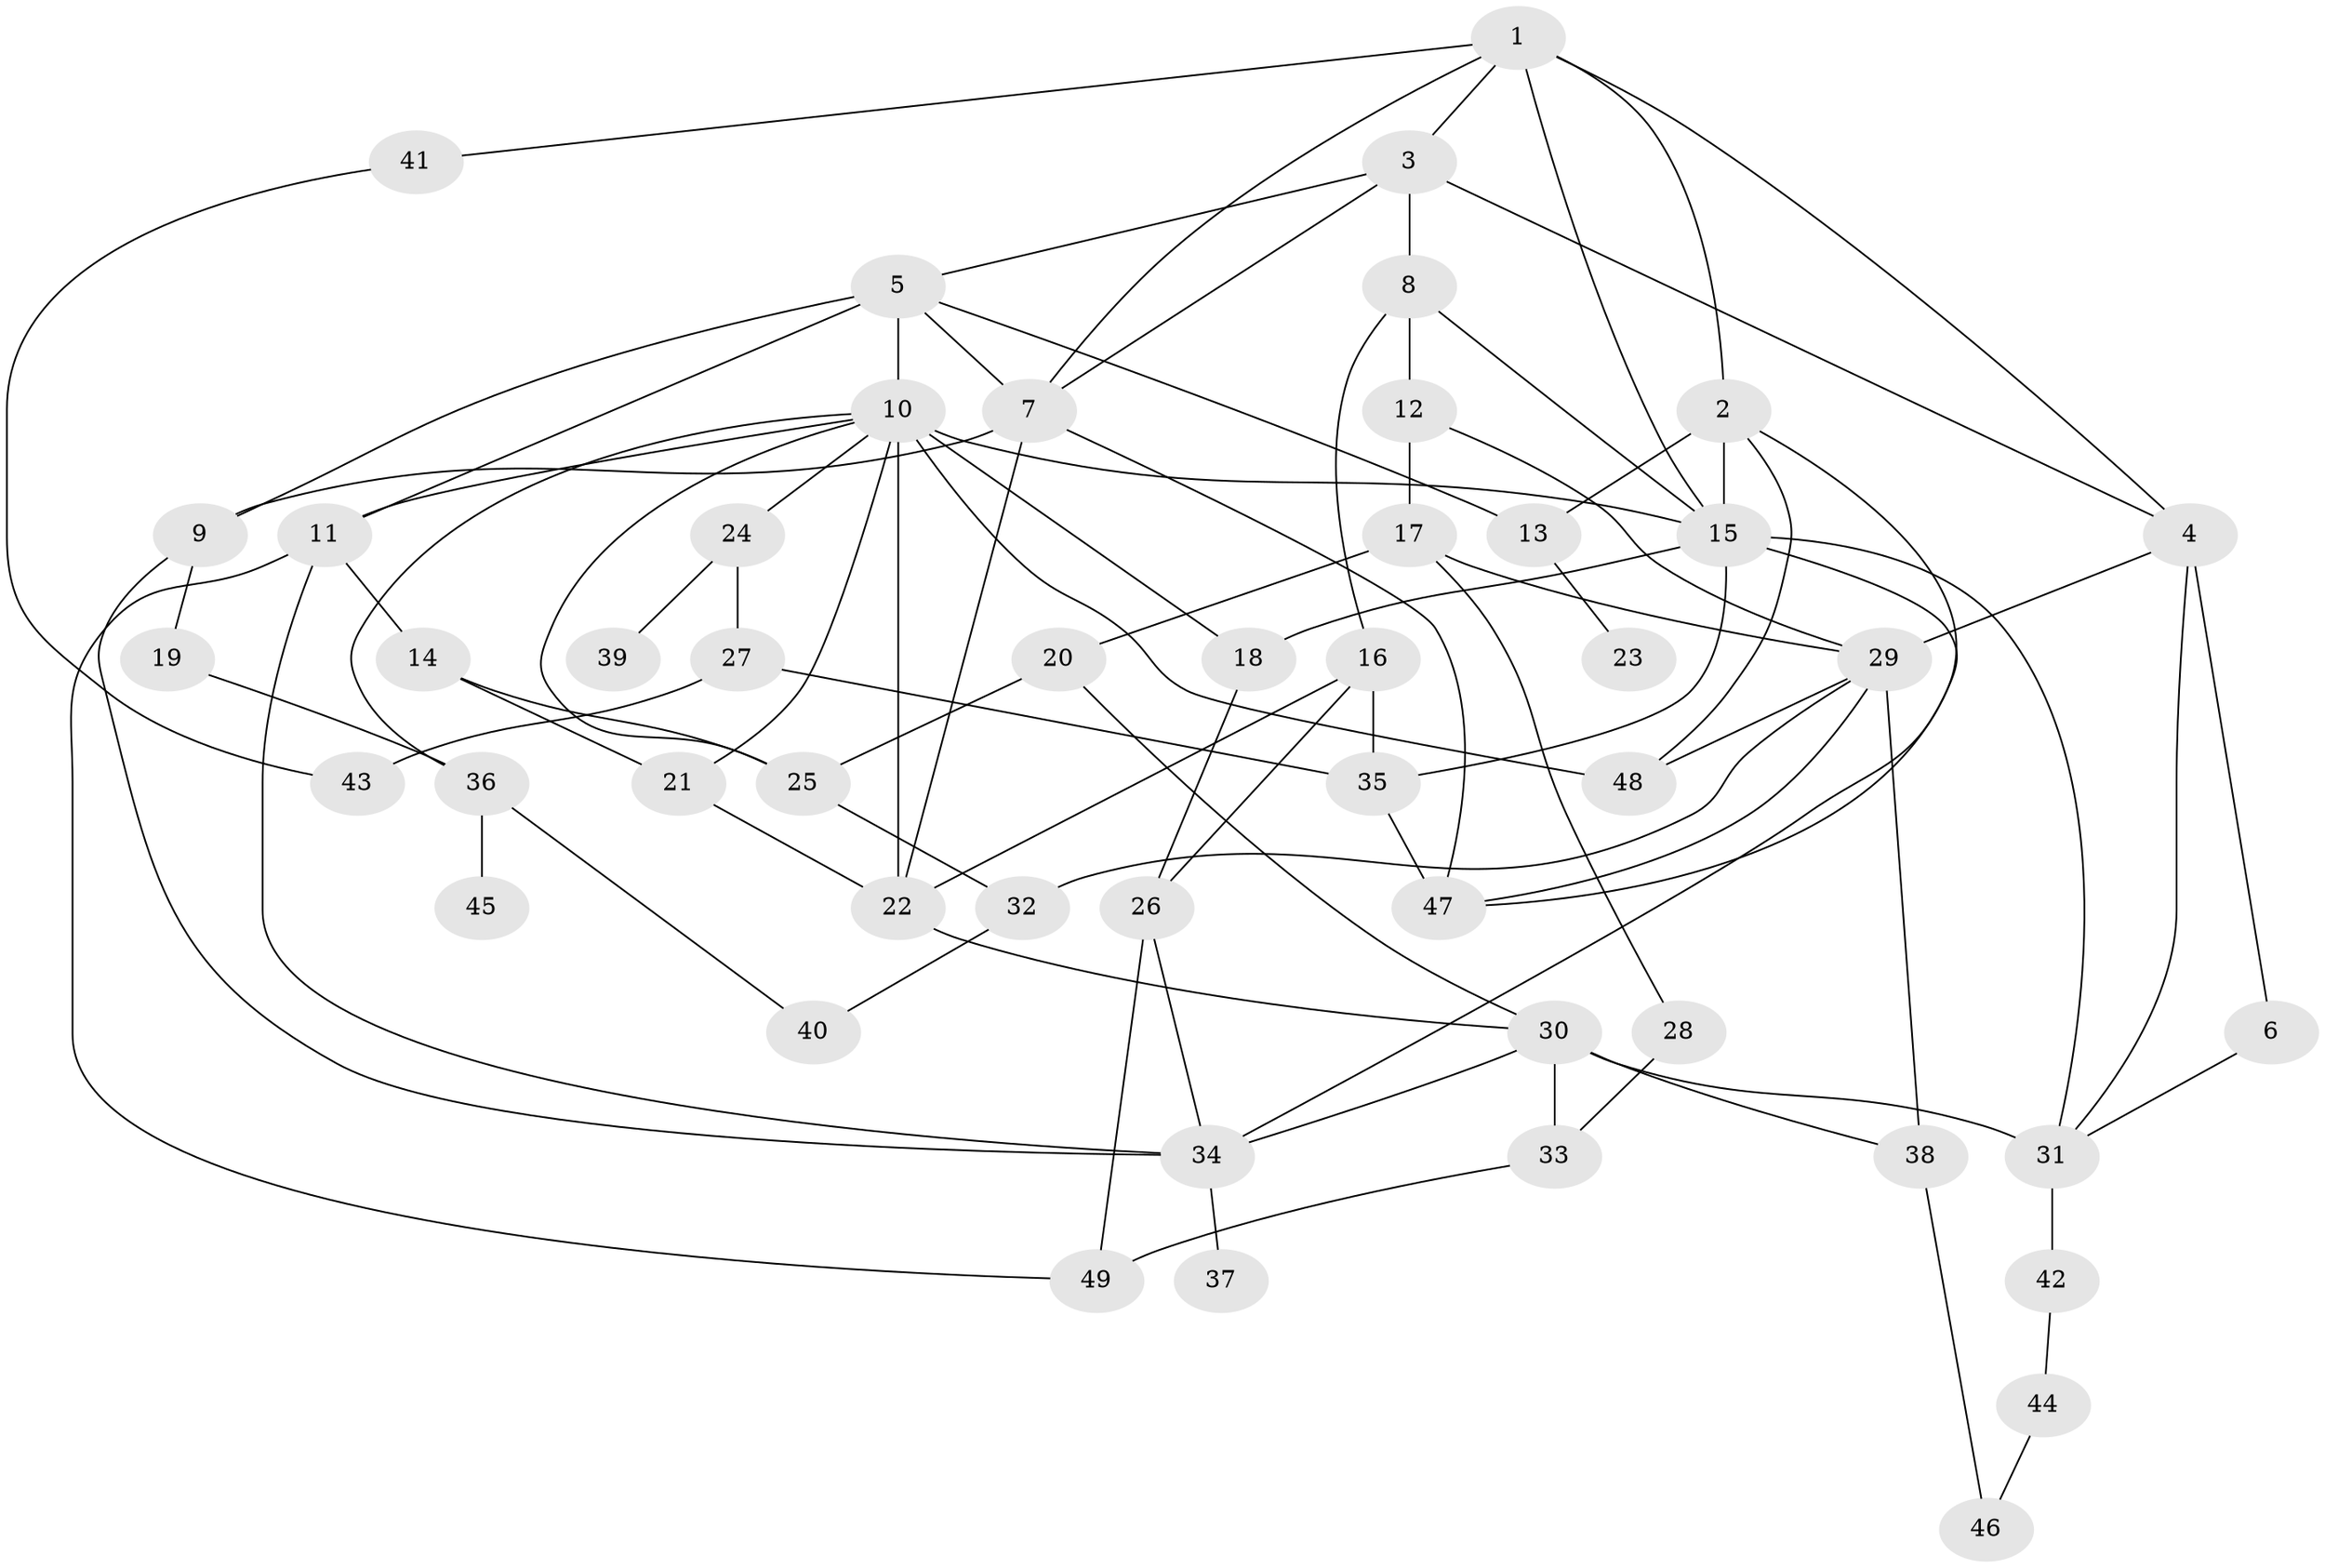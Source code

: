 // original degree distribution, {7: 0.05102040816326531, 6: 0.07142857142857142, 3: 0.23469387755102042, 2: 0.30612244897959184, 5: 0.05102040816326531, 1: 0.17346938775510204, 4: 0.11224489795918367}
// Generated by graph-tools (version 1.1) at 2025/34/03/09/25 02:34:05]
// undirected, 49 vertices, 91 edges
graph export_dot {
graph [start="1"]
  node [color=gray90,style=filled];
  1;
  2;
  3;
  4;
  5;
  6;
  7;
  8;
  9;
  10;
  11;
  12;
  13;
  14;
  15;
  16;
  17;
  18;
  19;
  20;
  21;
  22;
  23;
  24;
  25;
  26;
  27;
  28;
  29;
  30;
  31;
  32;
  33;
  34;
  35;
  36;
  37;
  38;
  39;
  40;
  41;
  42;
  43;
  44;
  45;
  46;
  47;
  48;
  49;
  1 -- 2 [weight=1.0];
  1 -- 3 [weight=1.0];
  1 -- 4 [weight=1.0];
  1 -- 7 [weight=1.0];
  1 -- 15 [weight=1.0];
  1 -- 41 [weight=1.0];
  2 -- 13 [weight=1.0];
  2 -- 15 [weight=1.0];
  2 -- 47 [weight=1.0];
  2 -- 48 [weight=1.0];
  3 -- 4 [weight=1.0];
  3 -- 5 [weight=1.0];
  3 -- 7 [weight=1.0];
  3 -- 8 [weight=2.0];
  4 -- 6 [weight=1.0];
  4 -- 29 [weight=1.0];
  4 -- 31 [weight=1.0];
  5 -- 7 [weight=1.0];
  5 -- 9 [weight=1.0];
  5 -- 10 [weight=2.0];
  5 -- 11 [weight=1.0];
  5 -- 13 [weight=1.0];
  6 -- 31 [weight=1.0];
  7 -- 9 [weight=2.0];
  7 -- 22 [weight=1.0];
  7 -- 47 [weight=1.0];
  8 -- 12 [weight=1.0];
  8 -- 15 [weight=1.0];
  8 -- 16 [weight=1.0];
  9 -- 19 [weight=1.0];
  9 -- 34 [weight=1.0];
  10 -- 11 [weight=1.0];
  10 -- 15 [weight=1.0];
  10 -- 18 [weight=1.0];
  10 -- 21 [weight=1.0];
  10 -- 22 [weight=2.0];
  10 -- 24 [weight=1.0];
  10 -- 25 [weight=1.0];
  10 -- 36 [weight=1.0];
  10 -- 48 [weight=1.0];
  11 -- 14 [weight=2.0];
  11 -- 34 [weight=1.0];
  11 -- 49 [weight=1.0];
  12 -- 17 [weight=2.0];
  12 -- 29 [weight=1.0];
  13 -- 23 [weight=1.0];
  14 -- 21 [weight=1.0];
  14 -- 25 [weight=1.0];
  15 -- 18 [weight=1.0];
  15 -- 31 [weight=1.0];
  15 -- 34 [weight=1.0];
  15 -- 35 [weight=1.0];
  16 -- 22 [weight=1.0];
  16 -- 26 [weight=1.0];
  16 -- 35 [weight=1.0];
  17 -- 20 [weight=2.0];
  17 -- 28 [weight=1.0];
  17 -- 29 [weight=1.0];
  18 -- 26 [weight=1.0];
  19 -- 36 [weight=1.0];
  20 -- 25 [weight=1.0];
  20 -- 30 [weight=1.0];
  21 -- 22 [weight=1.0];
  22 -- 30 [weight=1.0];
  24 -- 27 [weight=1.0];
  24 -- 39 [weight=1.0];
  25 -- 32 [weight=1.0];
  26 -- 34 [weight=1.0];
  26 -- 49 [weight=1.0];
  27 -- 35 [weight=1.0];
  27 -- 43 [weight=1.0];
  28 -- 33 [weight=1.0];
  29 -- 32 [weight=1.0];
  29 -- 38 [weight=1.0];
  29 -- 47 [weight=1.0];
  29 -- 48 [weight=1.0];
  30 -- 31 [weight=1.0];
  30 -- 33 [weight=1.0];
  30 -- 34 [weight=1.0];
  30 -- 38 [weight=1.0];
  31 -- 42 [weight=2.0];
  32 -- 40 [weight=1.0];
  33 -- 49 [weight=1.0];
  34 -- 37 [weight=1.0];
  35 -- 47 [weight=1.0];
  36 -- 40 [weight=1.0];
  36 -- 45 [weight=1.0];
  38 -- 46 [weight=1.0];
  41 -- 43 [weight=1.0];
  42 -- 44 [weight=1.0];
  44 -- 46 [weight=1.0];
}
